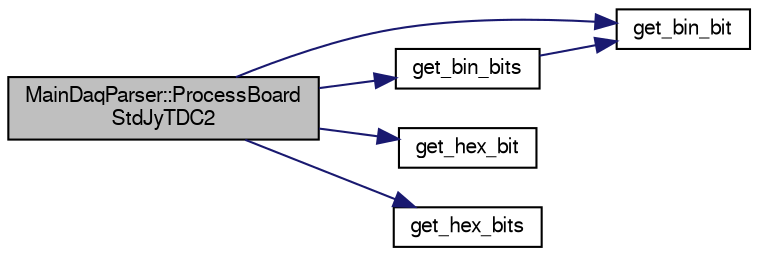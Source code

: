 digraph "MainDaqParser::ProcessBoardStdJyTDC2"
{
  bgcolor="transparent";
  edge [fontname="FreeSans",fontsize="10",labelfontname="FreeSans",labelfontsize="10"];
  node [fontname="FreeSans",fontsize="10",shape=record];
  rankdir="LR";
  Node1 [label="MainDaqParser::ProcessBoard\lStdJyTDC2",height=0.2,width=0.4,color="black", fillcolor="grey75", style="filled" fontcolor="black"];
  Node1 -> Node2 [color="midnightblue",fontsize="10",style="solid",fontname="FreeSans"];
  Node2 [label="get_bin_bit",height=0.2,width=0.4,color="black",URL="$d8/d78/CodaInputManager_8cc.html#a139982a90f3148f2bb4caf569be8f21b"];
  Node1 -> Node3 [color="midnightblue",fontsize="10",style="solid",fontname="FreeSans"];
  Node3 [label="get_bin_bits",height=0.2,width=0.4,color="black",URL="$d8/d78/CodaInputManager_8cc.html#ae4ab40fbb136f8c139525ec7d9c87cf5"];
  Node3 -> Node2 [color="midnightblue",fontsize="10",style="solid",fontname="FreeSans"];
  Node1 -> Node4 [color="midnightblue",fontsize="10",style="solid",fontname="FreeSans"];
  Node4 [label="get_hex_bit",height=0.2,width=0.4,color="black",URL="$d8/d78/CodaInputManager_8cc.html#a0e85f068e5aa83a6560177518a93e565"];
  Node1 -> Node5 [color="midnightblue",fontsize="10",style="solid",fontname="FreeSans"];
  Node5 [label="get_hex_bits",height=0.2,width=0.4,color="black",URL="$d8/d78/CodaInputManager_8cc.html#a64e9930ff828b30da3572a5ff66a4115"];
}
